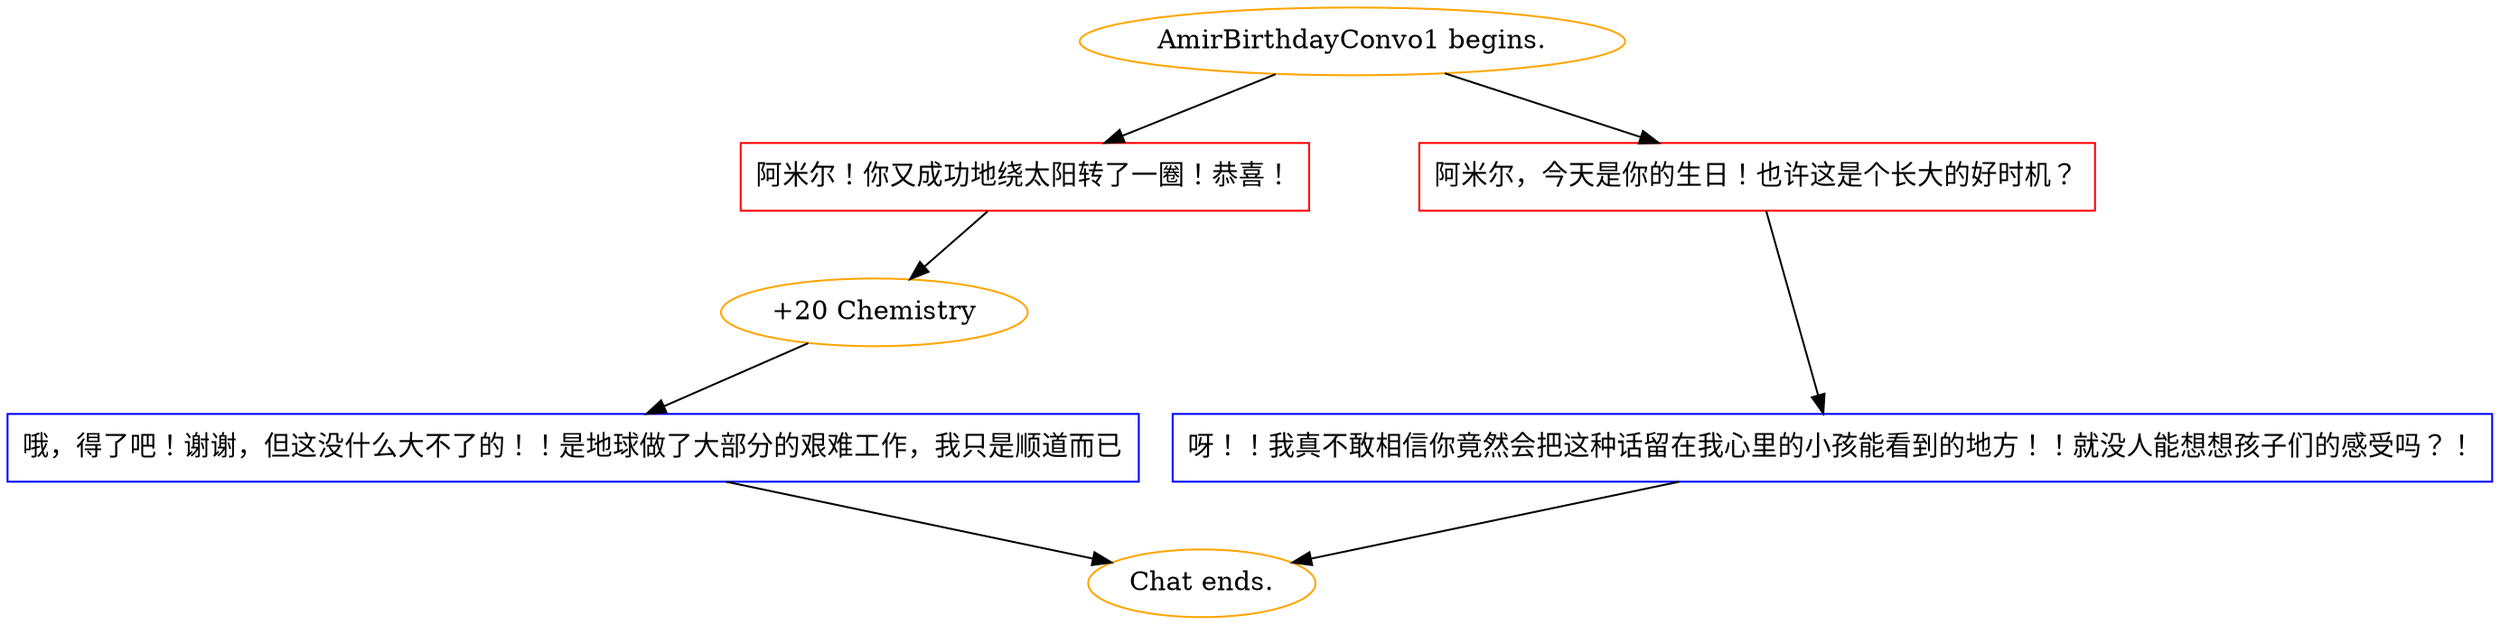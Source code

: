 digraph {
	"AmirBirthdayConvo1 begins." [color=orange];
		"AmirBirthdayConvo1 begins." -> j1258100335;
		"AmirBirthdayConvo1 begins." -> j2787979409;
	j1258100335 [label="阿米尔！你又成功地绕太阳转了一圈！恭喜！",shape=box,color=red];
		j1258100335 -> j2712248604;
	j2787979409 [label="阿米尔，今天是你的生日！也许这是个长大的好时机？",shape=box,color=red];
		j2787979409 -> j2347355712;
	j2712248604 [label="+20 Chemistry",color=orange];
		j2712248604 -> j2272036852;
	j2347355712 [label="呀！！我真不敢相信你竟然会把这种话留在我心里的小孩能看到的地方！！就没人能想想孩子们的感受吗？！",shape=box,color=blue];
		j2347355712 -> "Chat ends.";
	j2272036852 [label="哦，得了吧！谢谢，但这没什么大不了的！！是地球做了大部分的艰难工作，我只是顺道而已",shape=box,color=blue];
		j2272036852 -> "Chat ends.";
	"Chat ends." [color=orange];
}